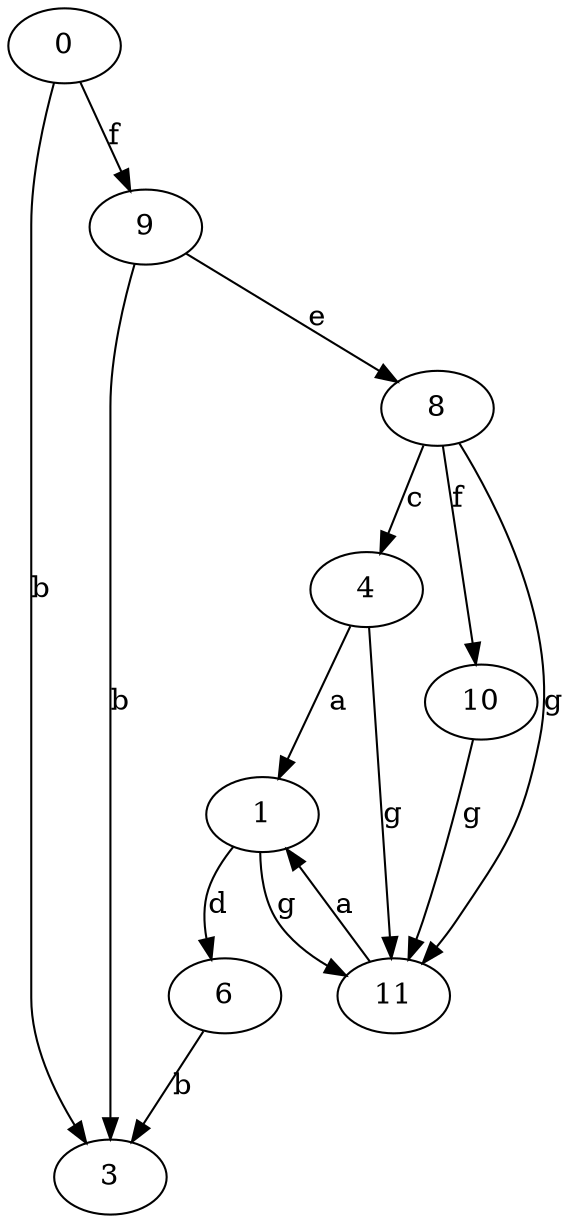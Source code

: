 strict digraph  {
0;
1;
3;
4;
6;
8;
9;
10;
11;
0 -> 3  [label=b];
0 -> 9  [label=f];
1 -> 6  [label=d];
1 -> 11  [label=g];
4 -> 1  [label=a];
4 -> 11  [label=g];
6 -> 3  [label=b];
8 -> 4  [label=c];
8 -> 10  [label=f];
8 -> 11  [label=g];
9 -> 3  [label=b];
9 -> 8  [label=e];
10 -> 11  [label=g];
11 -> 1  [label=a];
}
